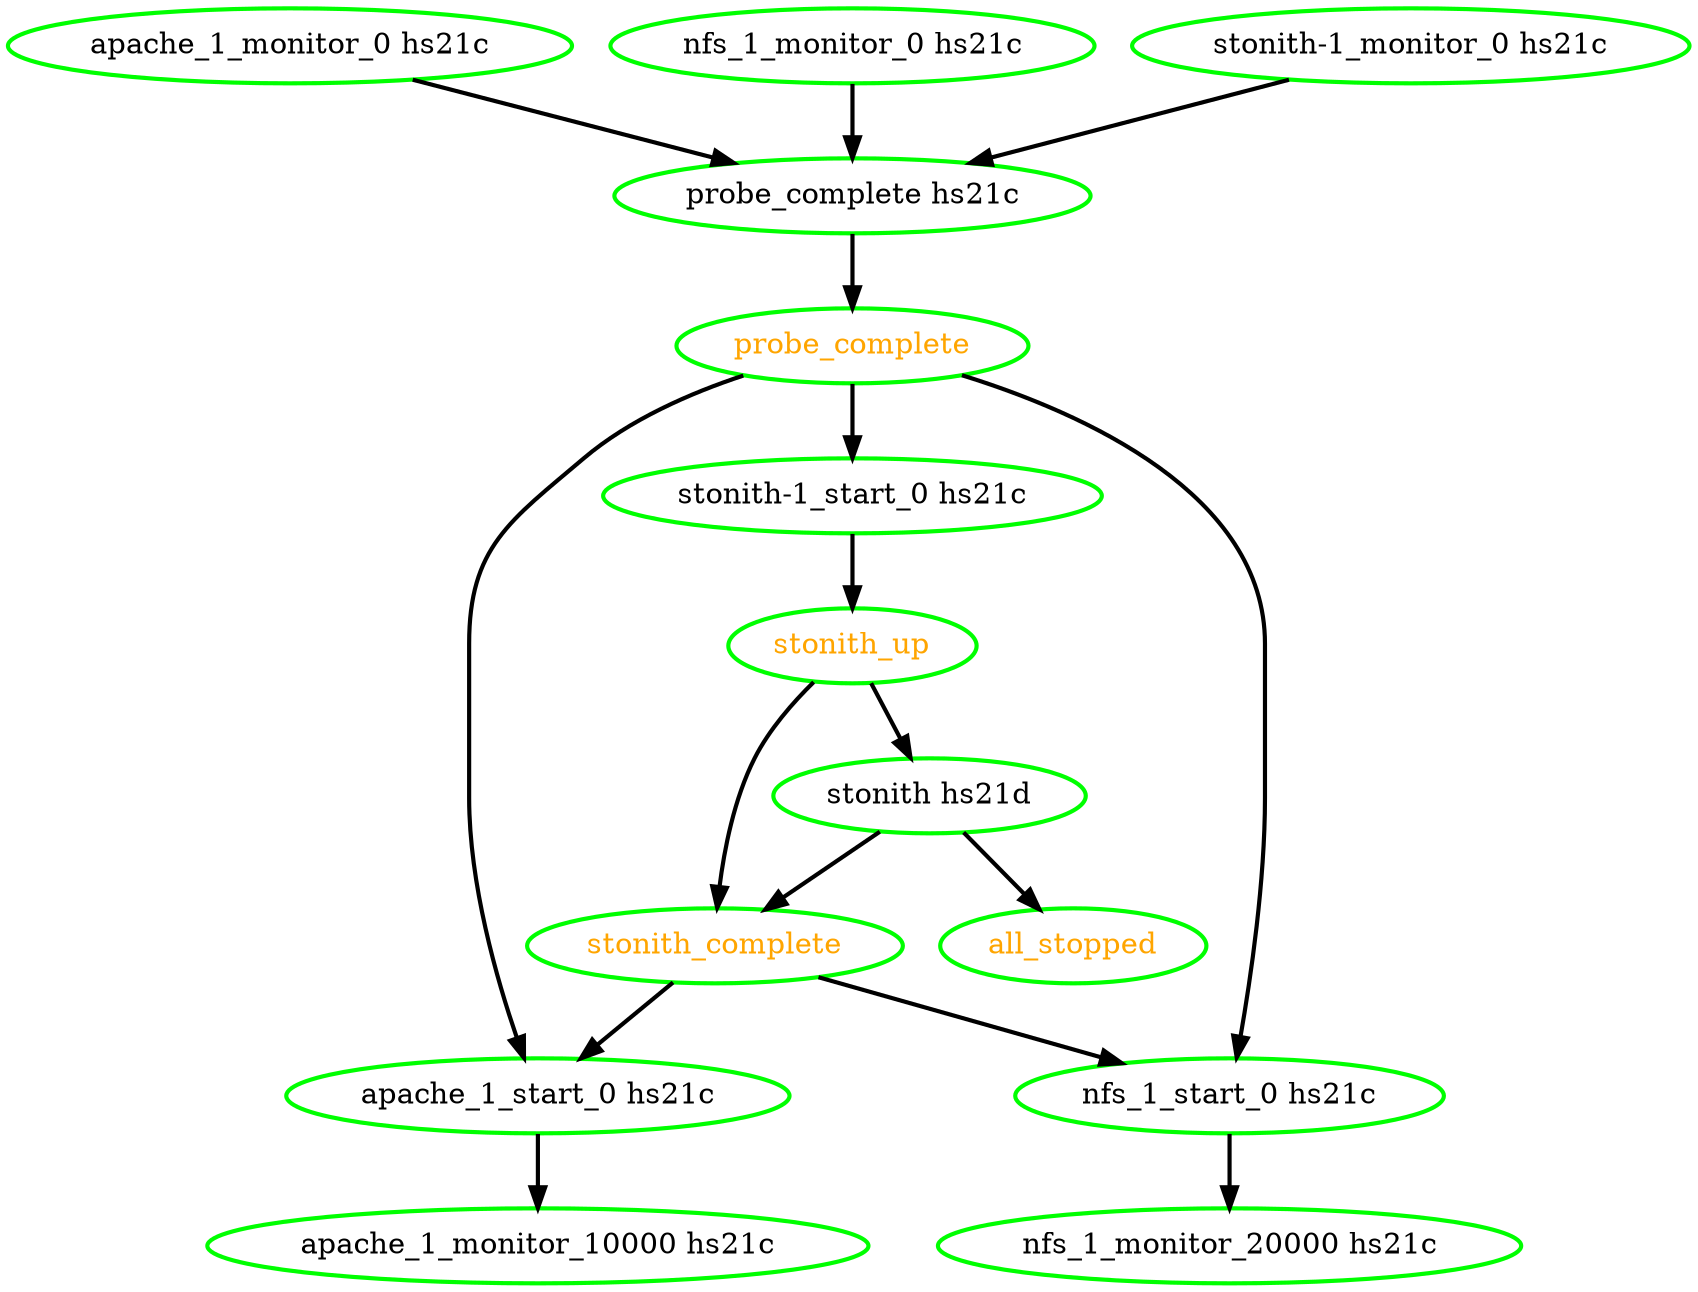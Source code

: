 digraph "g" {
"all_stopped" [ style=bold color="green" fontcolor="orange"  ]
"apache_1_monitor_0 hs21c" -> "probe_complete hs21c" [ style = bold]
"apache_1_monitor_0 hs21c" [ style=bold color="green" fontcolor="black"  ]
"apache_1_monitor_10000 hs21c" [ style=bold color="green" fontcolor="black"  ]
"apache_1_start_0 hs21c" -> "apache_1_monitor_10000 hs21c" [ style = bold]
"apache_1_start_0 hs21c" [ style=bold color="green" fontcolor="black"  ]
"nfs_1_monitor_0 hs21c" -> "probe_complete hs21c" [ style = bold]
"nfs_1_monitor_0 hs21c" [ style=bold color="green" fontcolor="black"  ]
"nfs_1_monitor_20000 hs21c" [ style=bold color="green" fontcolor="black"  ]
"nfs_1_start_0 hs21c" -> "nfs_1_monitor_20000 hs21c" [ style = bold]
"nfs_1_start_0 hs21c" [ style=bold color="green" fontcolor="black"  ]
"probe_complete hs21c" -> "probe_complete" [ style = bold]
"probe_complete hs21c" [ style=bold color="green" fontcolor="black"  ]
"probe_complete" -> "apache_1_start_0 hs21c" [ style = bold]
"probe_complete" -> "nfs_1_start_0 hs21c" [ style = bold]
"probe_complete" -> "stonith-1_start_0 hs21c" [ style = bold]
"probe_complete" [ style=bold color="green" fontcolor="orange"  ]
"stonith hs21d" -> "all_stopped" [ style = bold]
"stonith hs21d" -> "stonith_complete" [ style = bold]
"stonith hs21d" [ style=bold color="green" fontcolor="black"  ]
"stonith-1_monitor_0 hs21c" -> "probe_complete hs21c" [ style = bold]
"stonith-1_monitor_0 hs21c" [ style=bold color="green" fontcolor="black"  ]
"stonith-1_start_0 hs21c" -> "stonith_up" [ style = bold]
"stonith-1_start_0 hs21c" [ style=bold color="green" fontcolor="black"  ]
"stonith_complete" -> "apache_1_start_0 hs21c" [ style = bold]
"stonith_complete" -> "nfs_1_start_0 hs21c" [ style = bold]
"stonith_complete" [ style=bold color="green" fontcolor="orange"  ]
"stonith_up" -> "stonith hs21d" [ style = bold]
"stonith_up" -> "stonith_complete" [ style = bold]
"stonith_up" [ style=bold color="green" fontcolor="orange"  ]
}
